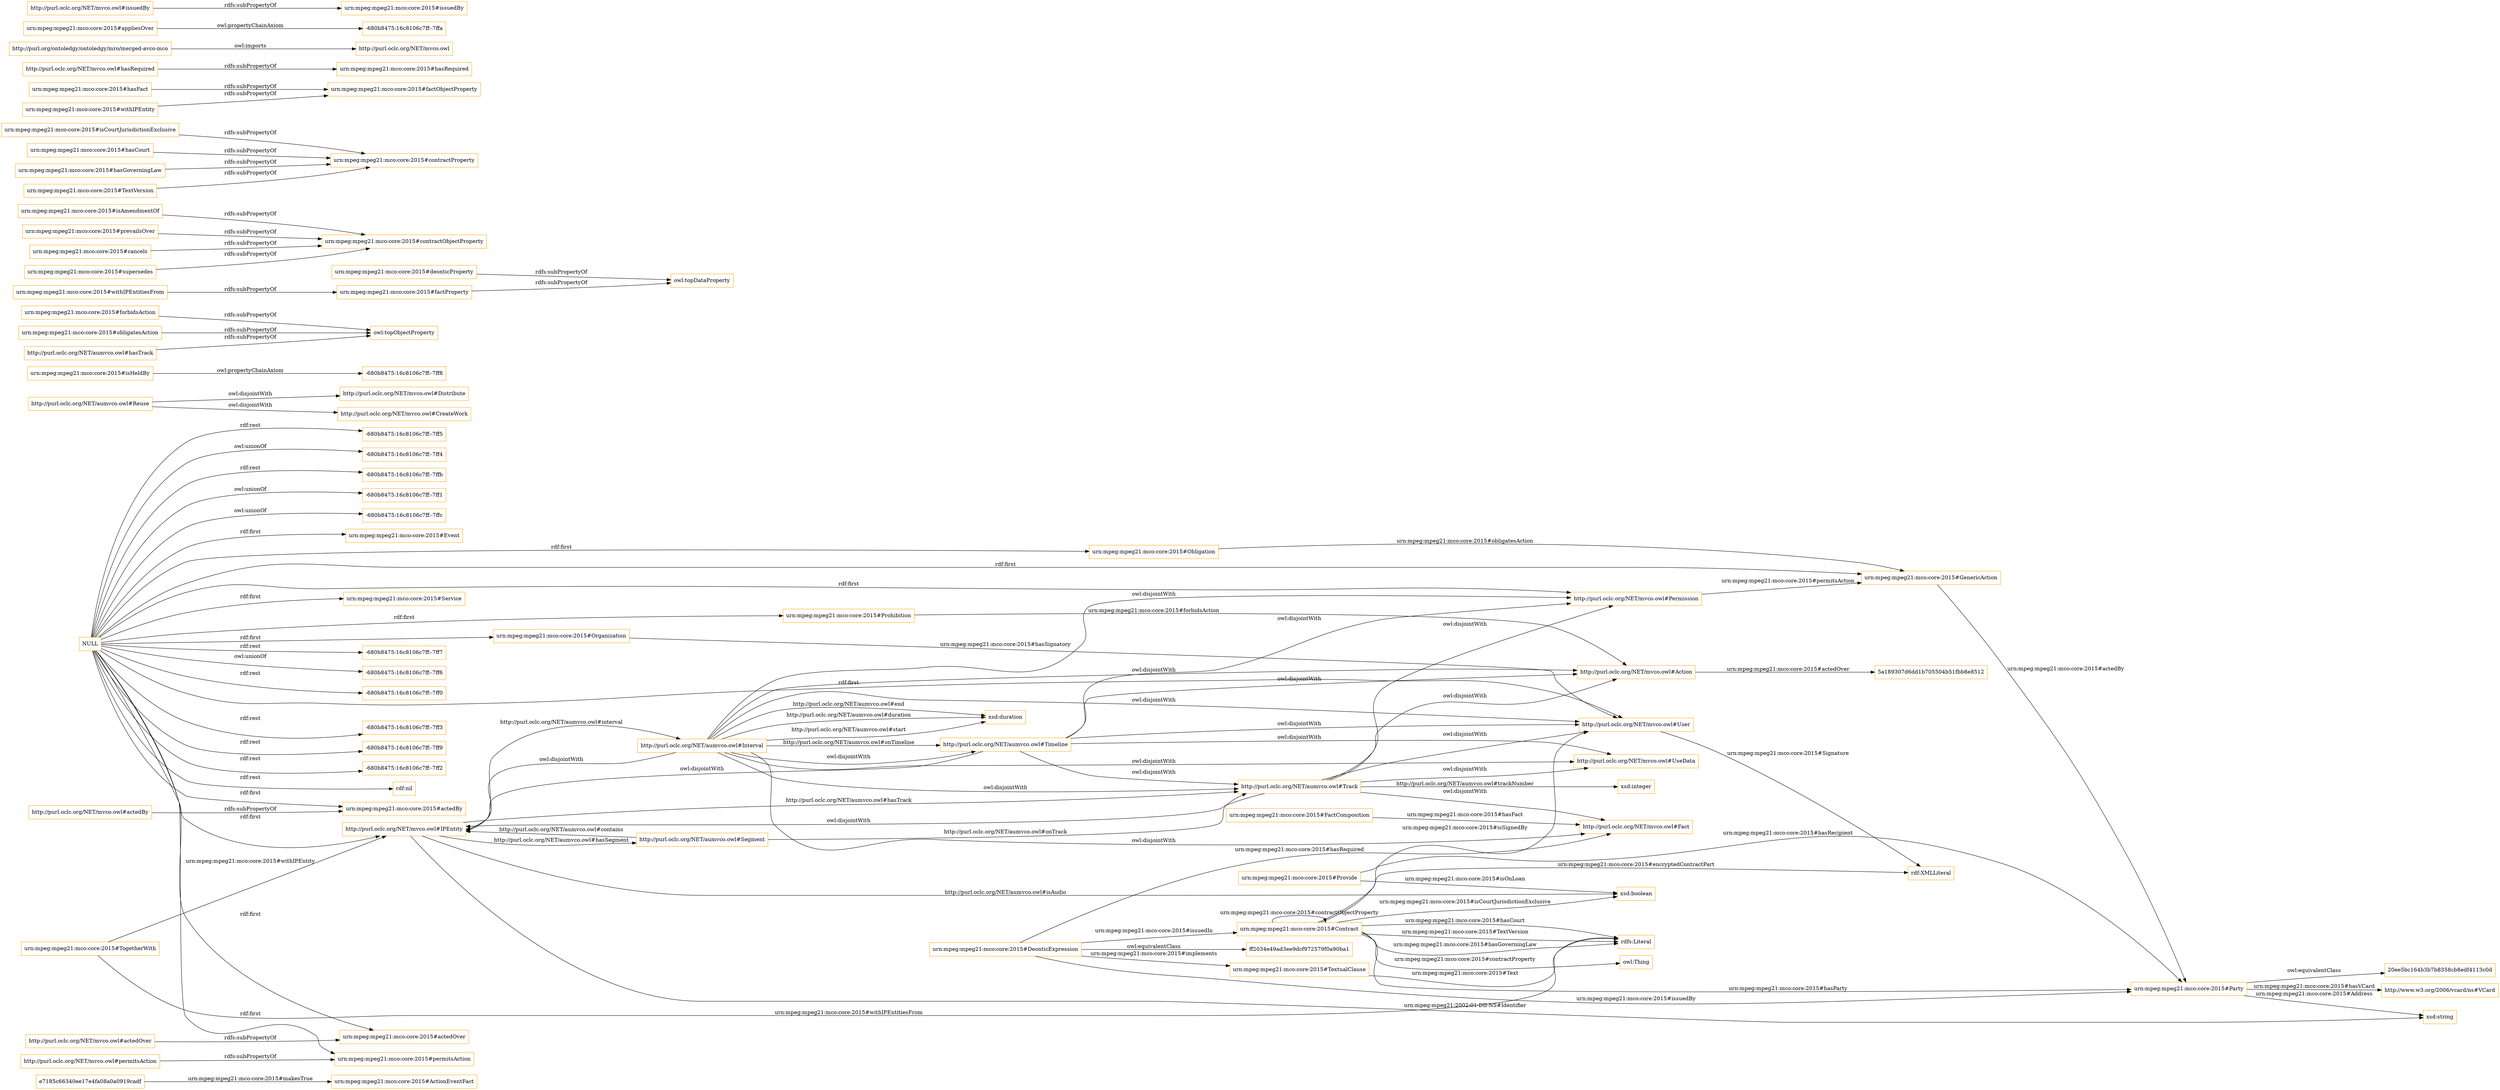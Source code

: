 digraph ar2dtool_diagram { 
rankdir=LR;
size="1501"
node [shape = rectangle, color="orange"]; "urn:mpeg:mpeg21:mco:core:2015#ActionEventFact" "urn:mpeg:mpeg21:mco:core:2015#Event" "urn:mpeg:mpeg21:mco:core:2015#Party" "http://purl.oclc.org/NET/aumvco.owl#Track" "http://purl.oclc.org/NET/mvco.owl#Permission" "urn:mpeg:mpeg21:mco:core:2015#Organization" "urn:mpeg:mpeg21:mco:core:2015#Obligation" "http://purl.oclc.org/NET/mvco.owl#Fact" "urn:mpeg:mpeg21:mco:core:2015#TextualClause" "urn:mpeg:mpeg21:mco:core:2015#Contract" "http://purl.oclc.org/NET/aumvco.owl#Segment" "20ee5bc164b3b7b8358cb8edf4113c0d" "ff2034e49ad3ee9dcf972579f0a90ba1" "urn:mpeg:mpeg21:mco:core:2015#FactComposition" "urn:mpeg:mpeg21:mco:core:2015#TogetherWith" "urn:mpeg:mpeg21:mco:core:2015#Service" "http://purl.oclc.org/NET/mvco.owl#Action" "http://purl.oclc.org/NET/aumvco.owl#Reuse" "http://purl.oclc.org/NET/aumvco.owl#Timeline" "urn:mpeg:mpeg21:mco:core:2015#Prohibition" "http://www.w3.org/2006/vcard/ns#VCard" "urn:mpeg:mpeg21:mco:core:2015#Provide" "urn:mpeg:mpeg21:mco:core:2015#GenericAction" "http://purl.oclc.org/NET/aumvco.owl#Interval" "urn:mpeg:mpeg21:mco:core:2015#DeonticExpression" "http://purl.oclc.org/NET/mvco.owl#User" "http://purl.oclc.org/NET/mvco.owl#IPEntity" "e7185c66340ee17e4fa08a0a0919cadf" "5a189307d6dd1b705504b51fbb8e8512" ; /*classes style*/
	"urn:mpeg:mpeg21:mco:core:2015#isHeldBy" -> "-680b8475:16c8106c7ff:-7ff8" [ label = "owl:propertyChainAxiom" ];
	"urn:mpeg:mpeg21:mco:core:2015#Party" -> "20ee5bc164b3b7b8358cb8edf4113c0d" [ label = "owl:equivalentClass" ];
	"http://purl.oclc.org/NET/aumvco.owl#Track" -> "http://purl.oclc.org/NET/mvco.owl#User" [ label = "owl:disjointWith" ];
	"http://purl.oclc.org/NET/aumvco.owl#Track" -> "http://purl.oclc.org/NET/mvco.owl#UseData" [ label = "owl:disjointWith" ];
	"http://purl.oclc.org/NET/aumvco.owl#Track" -> "http://purl.oclc.org/NET/mvco.owl#Permission" [ label = "owl:disjointWith" ];
	"http://purl.oclc.org/NET/aumvco.owl#Track" -> "http://purl.oclc.org/NET/mvco.owl#IPEntity" [ label = "owl:disjointWith" ];
	"http://purl.oclc.org/NET/aumvco.owl#Track" -> "http://purl.oclc.org/NET/mvco.owl#Fact" [ label = "owl:disjointWith" ];
	"http://purl.oclc.org/NET/aumvco.owl#Track" -> "http://purl.oclc.org/NET/mvco.owl#Action" [ label = "owl:disjointWith" ];
	"urn:mpeg:mpeg21:mco:core:2015#forbidsAction" -> "owl:topObjectProperty" [ label = "rdfs:subPropertyOf" ];
	"urn:mpeg:mpeg21:mco:core:2015#deonticProperty" -> "owl:topDataProperty" [ label = "rdfs:subPropertyOf" ];
	"http://purl.oclc.org/NET/aumvco.owl#Interval" -> "http://purl.oclc.org/NET/mvco.owl#Action" [ label = "owl:disjointWith" ];
	"http://purl.oclc.org/NET/aumvco.owl#Interval" -> "http://purl.oclc.org/NET/mvco.owl#User" [ label = "owl:disjointWith" ];
	"http://purl.oclc.org/NET/aumvco.owl#Interval" -> "http://purl.oclc.org/NET/mvco.owl#UseData" [ label = "owl:disjointWith" ];
	"http://purl.oclc.org/NET/aumvco.owl#Interval" -> "http://purl.oclc.org/NET/mvco.owl#Fact" [ label = "owl:disjointWith" ];
	"http://purl.oclc.org/NET/aumvco.owl#Interval" -> "http://purl.oclc.org/NET/mvco.owl#Permission" [ label = "owl:disjointWith" ];
	"http://purl.oclc.org/NET/aumvco.owl#Interval" -> "http://purl.oclc.org/NET/aumvco.owl#Track" [ label = "owl:disjointWith" ];
	"http://purl.oclc.org/NET/aumvco.owl#Interval" -> "http://purl.oclc.org/NET/aumvco.owl#Timeline" [ label = "owl:disjointWith" ];
	"http://purl.oclc.org/NET/aumvco.owl#Interval" -> "http://purl.oclc.org/NET/mvco.owl#IPEntity" [ label = "owl:disjointWith" ];
	"urn:mpeg:mpeg21:mco:core:2015#isAmendmentOf" -> "urn:mpeg:mpeg21:mco:core:2015#contractObjectProperty" [ label = "rdfs:subPropertyOf" ];
	"urn:mpeg:mpeg21:mco:core:2015#obligatesAction" -> "owl:topObjectProperty" [ label = "rdfs:subPropertyOf" ];
	"urn:mpeg:mpeg21:mco:core:2015#isCourtJurisdictionExclusive" -> "urn:mpeg:mpeg21:mco:core:2015#contractProperty" [ label = "rdfs:subPropertyOf" ];
	"http://purl.oclc.org/NET/mvco.owl#actedBy" -> "urn:mpeg:mpeg21:mco:core:2015#actedBy" [ label = "rdfs:subPropertyOf" ];
	"http://purl.oclc.org/NET/aumvco.owl#Reuse" -> "http://purl.oclc.org/NET/mvco.owl#Distribute" [ label = "owl:disjointWith" ];
	"http://purl.oclc.org/NET/aumvco.owl#Reuse" -> "http://purl.oclc.org/NET/mvco.owl#CreateWork" [ label = "owl:disjointWith" ];
	"http://purl.oclc.org/NET/mvco.owl#actedOver" -> "urn:mpeg:mpeg21:mco:core:2015#actedOver" [ label = "rdfs:subPropertyOf" ];
	"urn:mpeg:mpeg21:mco:core:2015#hasFact" -> "urn:mpeg:mpeg21:mco:core:2015#factObjectProperty" [ label = "rdfs:subPropertyOf" ];
	"http://purl.oclc.org/NET/mvco.owl#hasRequired" -> "urn:mpeg:mpeg21:mco:core:2015#hasRequired" [ label = "rdfs:subPropertyOf" ];
	"NULL" -> "-680b8475:16c8106c7ff:-7ff7" [ label = "rdf:rest" ];
	"NULL" -> "-680b8475:16c8106c7ff:-7ff6" [ label = "owl:unionOf" ];
	"NULL" -> "-680b8475:16c8106c7ff:-7ff0" [ label = "rdf:rest" ];
	"NULL" -> "urn:mpeg:mpeg21:mco:core:2015#permitsAction" [ label = "rdf:first" ];
	"NULL" -> "urn:mpeg:mpeg21:mco:core:2015#Prohibition" [ label = "rdf:first" ];
	"NULL" -> "urn:mpeg:mpeg21:mco:core:2015#Obligation" [ label = "rdf:first" ];
	"NULL" -> "-680b8475:16c8106c7ff:-7ff3" [ label = "rdf:rest" ];
	"NULL" -> "urn:mpeg:mpeg21:mco:core:2015#Service" [ label = "rdf:first" ];
	"NULL" -> "-680b8475:16c8106c7ff:-7ff9" [ label = "rdf:rest" ];
	"NULL" -> "urn:mpeg:mpeg21:mco:core:2015#Organization" [ label = "rdf:first" ];
	"NULL" -> "http://purl.oclc.org/NET/mvco.owl#IPEntity" [ label = "rdf:first" ];
	"NULL" -> "-680b8475:16c8106c7ff:-7ff2" [ label = "rdf:rest" ];
	"NULL" -> "urn:mpeg:mpeg21:mco:core:2015#GenericAction" [ label = "rdf:first" ];
	"NULL" -> "rdf:nil" [ label = "rdf:rest" ];
	"NULL" -> "urn:mpeg:mpeg21:mco:core:2015#actedOver" [ label = "rdf:first" ];
	"NULL" -> "-680b8475:16c8106c7ff:-7ff5" [ label = "rdf:rest" ];
	"NULL" -> "-680b8475:16c8106c7ff:-7ff4" [ label = "owl:unionOf" ];
	"NULL" -> "urn:mpeg:mpeg21:mco:core:2015#Event" [ label = "rdf:first" ];
	"NULL" -> "http://purl.oclc.org/NET/mvco.owl#User" [ label = "rdf:first" ];
	"NULL" -> "-680b8475:16c8106c7ff:-7ffb" [ label = "rdf:rest" ];
	"NULL" -> "http://purl.oclc.org/NET/mvco.owl#Permission" [ label = "rdf:first" ];
	"NULL" -> "-680b8475:16c8106c7ff:-7ff1" [ label = "owl:unionOf" ];
	"NULL" -> "urn:mpeg:mpeg21:mco:core:2015#actedBy" [ label = "rdf:first" ];
	"NULL" -> "-680b8475:16c8106c7ff:-7ffc" [ label = "owl:unionOf" ];
	"urn:mpeg:mpeg21:mco:core:2015#withIPEntitiesFrom" -> "urn:mpeg:mpeg21:mco:core:2015#factProperty" [ label = "rdfs:subPropertyOf" ];
	"urn:mpeg:mpeg21:mco:core:2015#hasCourt" -> "urn:mpeg:mpeg21:mco:core:2015#contractProperty" [ label = "rdfs:subPropertyOf" ];
	"urn:mpeg:mpeg21:mco:core:2015#hasGoverningLaw" -> "urn:mpeg:mpeg21:mco:core:2015#contractProperty" [ label = "rdfs:subPropertyOf" ];
	"urn:mpeg:mpeg21:mco:core:2015#prevailsOver" -> "urn:mpeg:mpeg21:mco:core:2015#contractObjectProperty" [ label = "rdfs:subPropertyOf" ];
	"http://purl.org/ontoledgy/ontoledgy/mro/merged-avco-mco" -> "http://purl.oclc.org/NET/mvco.owl" [ label = "owl:imports" ];
	"urn:mpeg:mpeg21:mco:core:2015#TextVersion" -> "urn:mpeg:mpeg21:mco:core:2015#contractProperty" [ label = "rdfs:subPropertyOf" ];
	"urn:mpeg:mpeg21:mco:core:2015#appliesOver" -> "-680b8475:16c8106c7ff:-7ffa" [ label = "owl:propertyChainAxiom" ];
	"http://purl.oclc.org/NET/aumvco.owl#Timeline" -> "http://purl.oclc.org/NET/mvco.owl#User" [ label = "owl:disjointWith" ];
	"http://purl.oclc.org/NET/aumvco.owl#Timeline" -> "http://purl.oclc.org/NET/mvco.owl#UseData" [ label = "owl:disjointWith" ];
	"http://purl.oclc.org/NET/aumvco.owl#Timeline" -> "http://purl.oclc.org/NET/mvco.owl#Permission" [ label = "owl:disjointWith" ];
	"http://purl.oclc.org/NET/aumvco.owl#Timeline" -> "http://purl.oclc.org/NET/mvco.owl#IPEntity" [ label = "owl:disjointWith" ];
	"http://purl.oclc.org/NET/aumvco.owl#Timeline" -> "http://purl.oclc.org/NET/mvco.owl#Action" [ label = "owl:disjointWith" ];
	"http://purl.oclc.org/NET/aumvco.owl#Timeline" -> "http://purl.oclc.org/NET/aumvco.owl#Track" [ label = "owl:disjointWith" ];
	"urn:mpeg:mpeg21:mco:core:2015#factProperty" -> "owl:topDataProperty" [ label = "rdfs:subPropertyOf" ];
	"http://purl.oclc.org/NET/mvco.owl#permitsAction" -> "urn:mpeg:mpeg21:mco:core:2015#permitsAction" [ label = "rdfs:subPropertyOf" ];
	"urn:mpeg:mpeg21:mco:core:2015#cancels" -> "urn:mpeg:mpeg21:mco:core:2015#contractObjectProperty" [ label = "rdfs:subPropertyOf" ];
	"urn:mpeg:mpeg21:mco:core:2015#withIPEntity" -> "urn:mpeg:mpeg21:mco:core:2015#factObjectProperty" [ label = "rdfs:subPropertyOf" ];
	"http://purl.oclc.org/NET/aumvco.owl#hasTrack" -> "owl:topObjectProperty" [ label = "rdfs:subPropertyOf" ];
	"http://purl.oclc.org/NET/mvco.owl#issuedBy" -> "urn:mpeg:mpeg21:mco:core:2015#issuedBy" [ label = "rdfs:subPropertyOf" ];
	"urn:mpeg:mpeg21:mco:core:2015#supersedes" -> "urn:mpeg:mpeg21:mco:core:2015#contractObjectProperty" [ label = "rdfs:subPropertyOf" ];
	"urn:mpeg:mpeg21:mco:core:2015#DeonticExpression" -> "ff2034e49ad3ee9dcf972579f0a90ba1" [ label = "owl:equivalentClass" ];
	"http://purl.oclc.org/NET/mvco.owl#IPEntity" -> "http://purl.oclc.org/NET/aumvco.owl#Segment" [ label = "http://purl.oclc.org/NET/aumvco.owl#hasSegment" ];
	"urn:mpeg:mpeg21:mco:core:2015#Contract" -> "rdfs:Literal" [ label = "urn:mpeg:mpeg21:mco:core:2015#hasCourt" ];
	"http://purl.oclc.org/NET/aumvco.owl#Interval" -> "http://purl.oclc.org/NET/aumvco.owl#Timeline" [ label = "http://purl.oclc.org/NET/aumvco.owl#onTimeline" ];
	"http://purl.oclc.org/NET/aumvco.owl#Track" -> "xsd:integer" [ label = "http://purl.oclc.org/NET/aumvco.owl#trackNumber" ];
	"urn:mpeg:mpeg21:mco:core:2015#DeonticExpression" -> "urn:mpeg:mpeg21:mco:core:2015#TextualClause" [ label = "urn:mpeg:mpeg21:mco:core:2015#implements" ];
	"http://purl.oclc.org/NET/mvco.owl#Action" -> "5a189307d6dd1b705504b51fbb8e8512" [ label = "urn:mpeg:mpeg21:mco:core:2015#actedOver" ];
	"http://purl.oclc.org/NET/aumvco.owl#Segment" -> "http://purl.oclc.org/NET/mvco.owl#IPEntity" [ label = "http://purl.oclc.org/NET/aumvco.owl#contains" ];
	"http://purl.oclc.org/NET/mvco.owl#Permission" -> "urn:mpeg:mpeg21:mco:core:2015#GenericAction" [ label = "urn:mpeg:mpeg21:mco:core:2015#permitsAction" ];
	"urn:mpeg:mpeg21:mco:core:2015#Contract" -> "http://purl.oclc.org/NET/mvco.owl#User" [ label = "urn:mpeg:mpeg21:mco:core:2015#isSignedBy" ];
	"urn:mpeg:mpeg21:mco:core:2015#Party" -> "xsd:string" [ label = "urn:mpeg:mpeg21:mco:core:2015#Address" ];
	"urn:mpeg:mpeg21:mco:core:2015#FactComposition" -> "http://purl.oclc.org/NET/mvco.owl#Fact" [ label = "urn:mpeg:mpeg21:mco:core:2015#hasFact" ];
	"http://purl.oclc.org/NET/aumvco.owl#Interval" -> "xsd:duration" [ label = "http://purl.oclc.org/NET/aumvco.owl#duration" ];
	"http://purl.oclc.org/NET/mvco.owl#IPEntity" -> "http://purl.oclc.org/NET/aumvco.owl#Track" [ label = "http://purl.oclc.org/NET/aumvco.owl#hasTrack" ];
	"urn:mpeg:mpeg21:mco:core:2015#Provide" -> "xsd:boolean" [ label = "urn:mpeg:mpeg21:mco:core:2015#isOnLoan" ];
	"urn:mpeg:mpeg21:mco:core:2015#Contract" -> "owl:Thing" [ label = "urn:mpeg:mpeg21:mco:core:2015#contractProperty" ];
	"urn:mpeg:mpeg21:mco:core:2015#TogetherWith" -> "http://purl.oclc.org/NET/mvco.owl#IPEntity" [ label = "urn:mpeg:mpeg21:mco:core:2015#withIPEntity" ];
	"urn:mpeg:mpeg21:mco:core:2015#Contract" -> "xsd:boolean" [ label = "urn:mpeg:mpeg21:mco:core:2015#isCourtJurisdictionExclusive" ];
	"http://purl.oclc.org/NET/mvco.owl#IPEntity" -> "xsd:string" [ label = "urn:mpeg:mpeg21:2002:01-DII-NS#Identifier" ];
	"http://purl.oclc.org/NET/aumvco.owl#Interval" -> "xsd:duration" [ label = "http://purl.oclc.org/NET/aumvco.owl#start" ];
	"urn:mpeg:mpeg21:mco:core:2015#TogetherWith" -> "rdfs:Literal" [ label = "urn:mpeg:mpeg21:mco:core:2015#withIPEntitiesFrom" ];
	"urn:mpeg:mpeg21:mco:core:2015#DeonticExpression" -> "urn:mpeg:mpeg21:mco:core:2015#Party" [ label = "urn:mpeg:mpeg21:mco:core:2015#issuedBy" ];
	"http://purl.oclc.org/NET/aumvco.owl#Interval" -> "xsd:duration" [ label = "http://purl.oclc.org/NET/aumvco.owl#end" ];
	"e7185c66340ee17e4fa08a0a0919cadf" -> "urn:mpeg:mpeg21:mco:core:2015#ActionEventFact" [ label = "urn:mpeg:mpeg21:mco:core:2015#makesTrue" ];
	"urn:mpeg:mpeg21:mco:core:2015#DeonticExpression" -> "http://purl.oclc.org/NET/mvco.owl#Fact" [ label = "urn:mpeg:mpeg21:mco:core:2015#hasRequired" ];
	"urn:mpeg:mpeg21:mco:core:2015#Party" -> "http://www.w3.org/2006/vcard/ns#VCard" [ label = "urn:mpeg:mpeg21:mco:core:2015#hasVCard" ];
	"urn:mpeg:mpeg21:mco:core:2015#Organization" -> "http://purl.oclc.org/NET/mvco.owl#User" [ label = "urn:mpeg:mpeg21:mco:core:2015#hasSignatory" ];
	"urn:mpeg:mpeg21:mco:core:2015#Obligation" -> "urn:mpeg:mpeg21:mco:core:2015#GenericAction" [ label = "urn:mpeg:mpeg21:mco:core:2015#obligatesAction" ];
	"urn:mpeg:mpeg21:mco:core:2015#Contract" -> "urn:mpeg:mpeg21:mco:core:2015#Contract" [ label = "urn:mpeg:mpeg21:mco:core:2015#contractObjectProperty" ];
	"urn:mpeg:mpeg21:mco:core:2015#Contract" -> "rdfs:Literal" [ label = "urn:mpeg:mpeg21:mco:core:2015#TextVersion" ];
	"http://purl.oclc.org/NET/mvco.owl#User" -> "rdf:XMLLiteral" [ label = "urn:mpeg:mpeg21:mco:core:2015#Signature" ];
	"urn:mpeg:mpeg21:mco:core:2015#Prohibition" -> "http://purl.oclc.org/NET/mvco.owl#Action" [ label = "urn:mpeg:mpeg21:mco:core:2015#forbidsAction" ];
	"urn:mpeg:mpeg21:mco:core:2015#GenericAction" -> "urn:mpeg:mpeg21:mco:core:2015#Party" [ label = "urn:mpeg:mpeg21:mco:core:2015#actedBy" ];
	"urn:mpeg:mpeg21:mco:core:2015#Provide" -> "urn:mpeg:mpeg21:mco:core:2015#Party" [ label = "urn:mpeg:mpeg21:mco:core:2015#hasRecipient" ];
	"urn:mpeg:mpeg21:mco:core:2015#Contract" -> "urn:mpeg:mpeg21:mco:core:2015#Party" [ label = "urn:mpeg:mpeg21:mco:core:2015#hasParty" ];
	"urn:mpeg:mpeg21:mco:core:2015#DeonticExpression" -> "urn:mpeg:mpeg21:mco:core:2015#Contract" [ label = "urn:mpeg:mpeg21:mco:core:2015#issuedIn" ];
	"urn:mpeg:mpeg21:mco:core:2015#TextualClause" -> "rdfs:Literal" [ label = "urn:mpeg:mpeg21:mco:core:2015#Text" ];
	"http://purl.oclc.org/NET/aumvco.owl#Segment" -> "http://purl.oclc.org/NET/aumvco.owl#Track" [ label = "http://purl.oclc.org/NET/aumvco.owl#onTrack" ];
	"urn:mpeg:mpeg21:mco:core:2015#Contract" -> "rdfs:Literal" [ label = "urn:mpeg:mpeg21:mco:core:2015#hasGoverningLaw" ];
	"urn:mpeg:mpeg21:mco:core:2015#Contract" -> "rdf:XMLLiteral" [ label = "urn:mpeg:mpeg21:mco:core:2015#encryptedContractPart" ];
	"http://purl.oclc.org/NET/mvco.owl#IPEntity" -> "http://purl.oclc.org/NET/aumvco.owl#Interval" [ label = "http://purl.oclc.org/NET/aumvco.owl#interval" ];
	"http://purl.oclc.org/NET/mvco.owl#IPEntity" -> "xsd:boolean" [ label = "http://purl.oclc.org/NET/aumvco.owl#isAudio" ];

}
